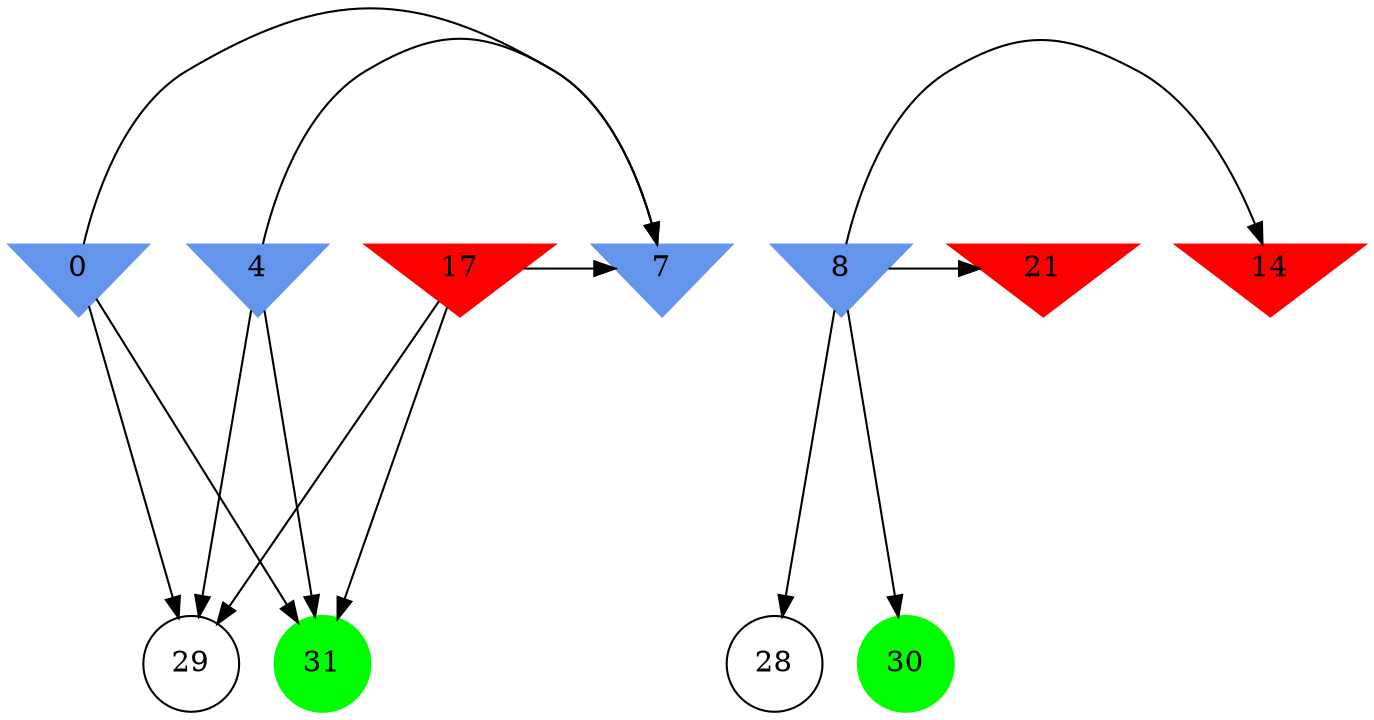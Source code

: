 digraph brain {
	ranksep=2.0;
	0 [shape=invtriangle,style=filled,color=cornflowerblue];
	4 [shape=invtriangle,style=filled,color=cornflowerblue];
	7 [shape=invtriangle,style=filled,color=cornflowerblue];
	8 [shape=invtriangle,style=filled,color=cornflowerblue];
	14 [shape=invtriangle,style=filled,color=red];
	17 [shape=invtriangle,style=filled,color=red];
	21 [shape=invtriangle,style=filled,color=red];
	28 [shape=circle,color=black];
	29 [shape=circle,color=black];
	30 [shape=circle,style=filled,color=green];
	31 [shape=circle,style=filled,color=green];
	8	->	14;
	8	->	21;
	8	->	30;
	8	->	28;
	4	->	29;
	4	->	7;
	4	->	31;
	17	->	29;
	17	->	7;
	17	->	31;
	0	->	29;
	0	->	7;
	0	->	31;
	{ rank=same; 0; 4; 7; 8; 14; 17; 21; }
	{ rank=same; 28; 29; }
	{ rank=same; 30; 31; }
}

